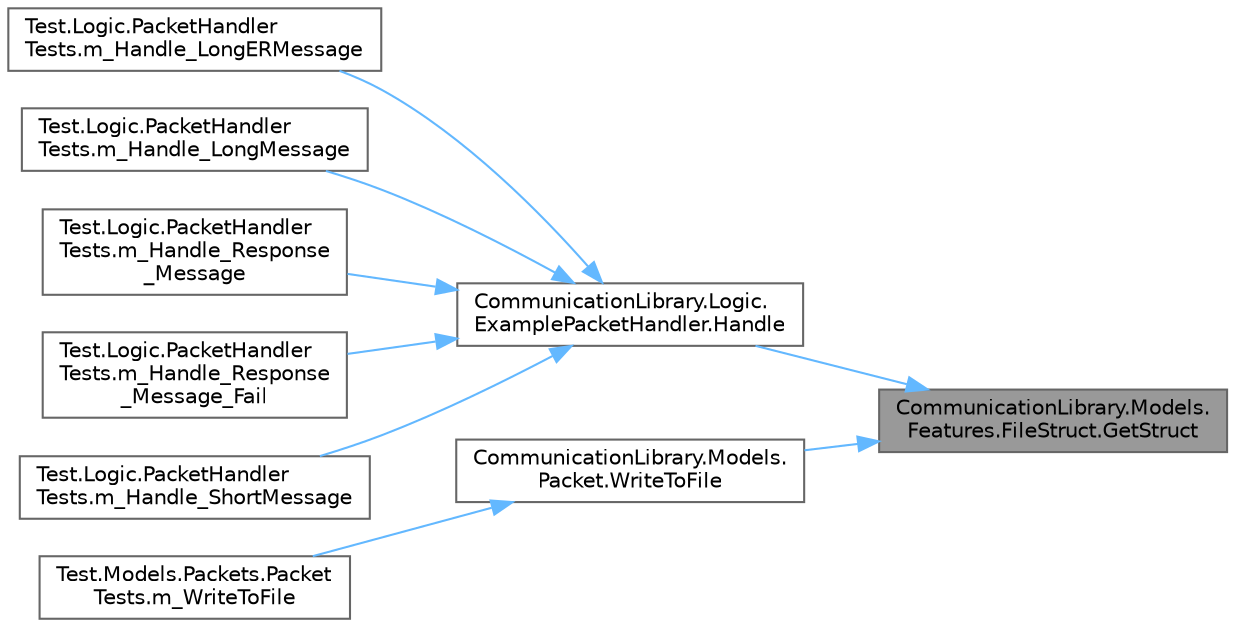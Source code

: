 digraph "CommunicationLibrary.Models.Features.FileStruct.GetStruct"
{
 // LATEX_PDF_SIZE
  bgcolor="transparent";
  edge [fontname=Helvetica,fontsize=10,labelfontname=Helvetica,labelfontsize=10];
  node [fontname=Helvetica,fontsize=10,shape=box,height=0.2,width=0.4];
  rankdir="RL";
  Node1 [label="CommunicationLibrary.Models.\lFeatures.FileStruct.GetStruct",height=0.2,width=0.4,color="gray40", fillcolor="grey60", style="filled", fontcolor="black",tooltip=" "];
  Node1 -> Node2 [dir="back",color="steelblue1",style="solid"];
  Node2 [label="CommunicationLibrary.Logic.\lExamplePacketHandler.Handle",height=0.2,width=0.4,color="grey40", fillcolor="white", style="filled",URL="$class_communication_library_1_1_logic_1_1_example_packet_handler.html#ac37c4656ec253666e41d40052f9cec90",tooltip="Returns the response packet."];
  Node2 -> Node3 [dir="back",color="steelblue1",style="solid"];
  Node3 [label="Test.Logic.PacketHandler\lTests.m_Handle_LongERMessage",height=0.2,width=0.4,color="grey40", fillcolor="white", style="filled",URL="$class_test_1_1_logic_1_1_packet_handler_tests.html#aed5cd9c9b1c27040f1749995f9f0b0d9",tooltip=" "];
  Node2 -> Node4 [dir="back",color="steelblue1",style="solid"];
  Node4 [label="Test.Logic.PacketHandler\lTests.m_Handle_LongMessage",height=0.2,width=0.4,color="grey40", fillcolor="white", style="filled",URL="$class_test_1_1_logic_1_1_packet_handler_tests.html#aa1cc9efacb36236061858fc60aa18283",tooltip=" "];
  Node2 -> Node5 [dir="back",color="steelblue1",style="solid"];
  Node5 [label="Test.Logic.PacketHandler\lTests.m_Handle_Response\l_Message",height=0.2,width=0.4,color="grey40", fillcolor="white", style="filled",URL="$class_test_1_1_logic_1_1_packet_handler_tests.html#aa4386bd6a7654e0d7e7e6b0713f91f40",tooltip=" "];
  Node2 -> Node6 [dir="back",color="steelblue1",style="solid"];
  Node6 [label="Test.Logic.PacketHandler\lTests.m_Handle_Response\l_Message_Fail",height=0.2,width=0.4,color="grey40", fillcolor="white", style="filled",URL="$class_test_1_1_logic_1_1_packet_handler_tests.html#a847868c27d206626ab10840d71855ebe",tooltip=" "];
  Node2 -> Node7 [dir="back",color="steelblue1",style="solid"];
  Node7 [label="Test.Logic.PacketHandler\lTests.m_Handle_ShortMessage",height=0.2,width=0.4,color="grey40", fillcolor="white", style="filled",URL="$class_test_1_1_logic_1_1_packet_handler_tests.html#a7334731e44a8dae2c4e7ac225cee56c7",tooltip=" "];
  Node1 -> Node8 [dir="back",color="steelblue1",style="solid"];
  Node8 [label="CommunicationLibrary.Models.\lPacket.WriteToFile",height=0.2,width=0.4,color="grey40", fillcolor="white", style="filled",URL="$class_communication_library_1_1_models_1_1_packet.html#aed5b816fa63b0e8dd0d3fa953cf4d584",tooltip="Writes the packet bytes to a file in the specified directory and returns the full file path."];
  Node8 -> Node9 [dir="back",color="steelblue1",style="solid"];
  Node9 [label="Test.Models.Packets.Packet\lTests.m_WriteToFile",height=0.2,width=0.4,color="grey40", fillcolor="white", style="filled",URL="$class_test_1_1_models_1_1_packets_1_1_packet_tests.html#ab44849ca3597d30a52d51a0c965a8494",tooltip=" "];
}
